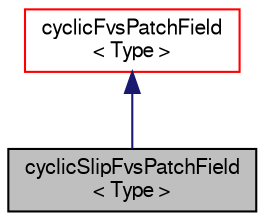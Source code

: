 digraph "cyclicSlipFvsPatchField&lt; Type &gt;"
{
  bgcolor="transparent";
  edge [fontname="FreeSans",fontsize="10",labelfontname="FreeSans",labelfontsize="10"];
  node [fontname="FreeSans",fontsize="10",shape=record];
  Node0 [label="cyclicSlipFvsPatchField\l\< Type \>",height=0.2,width=0.4,color="black", fillcolor="grey75", style="filled", fontcolor="black"];
  Node1 -> Node0 [dir="back",color="midnightblue",fontsize="10",style="solid",fontname="FreeSans"];
  Node1 [label="cyclicFvsPatchField\l\< Type \>",height=0.2,width=0.4,color="red",URL="$a22382.html",tooltip="Foam::cyclicFvsPatchField. "];
}
